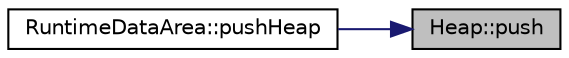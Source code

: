 digraph "Heap::push"
{
 // LATEX_PDF_SIZE
  edge [fontname="Helvetica",fontsize="10",labelfontname="Helvetica",labelfontsize="10"];
  node [fontname="Helvetica",fontsize="10",shape=record];
  rankdir="RL";
  Node1 [label="Heap::push",height=0.2,width=0.4,color="black", fillcolor="grey75", style="filled", fontcolor="black",tooltip=" "];
  Node1 -> Node2 [dir="back",color="midnightblue",fontsize="10",style="solid",fontname="Helvetica"];
  Node2 [label="RuntimeDataArea::pushHeap",height=0.2,width=0.4,color="black", fillcolor="white", style="filled",URL="$class_runtime_data_area.html#a960aa4ff6f0af353789ee443054afe16",tooltip=" "];
}

